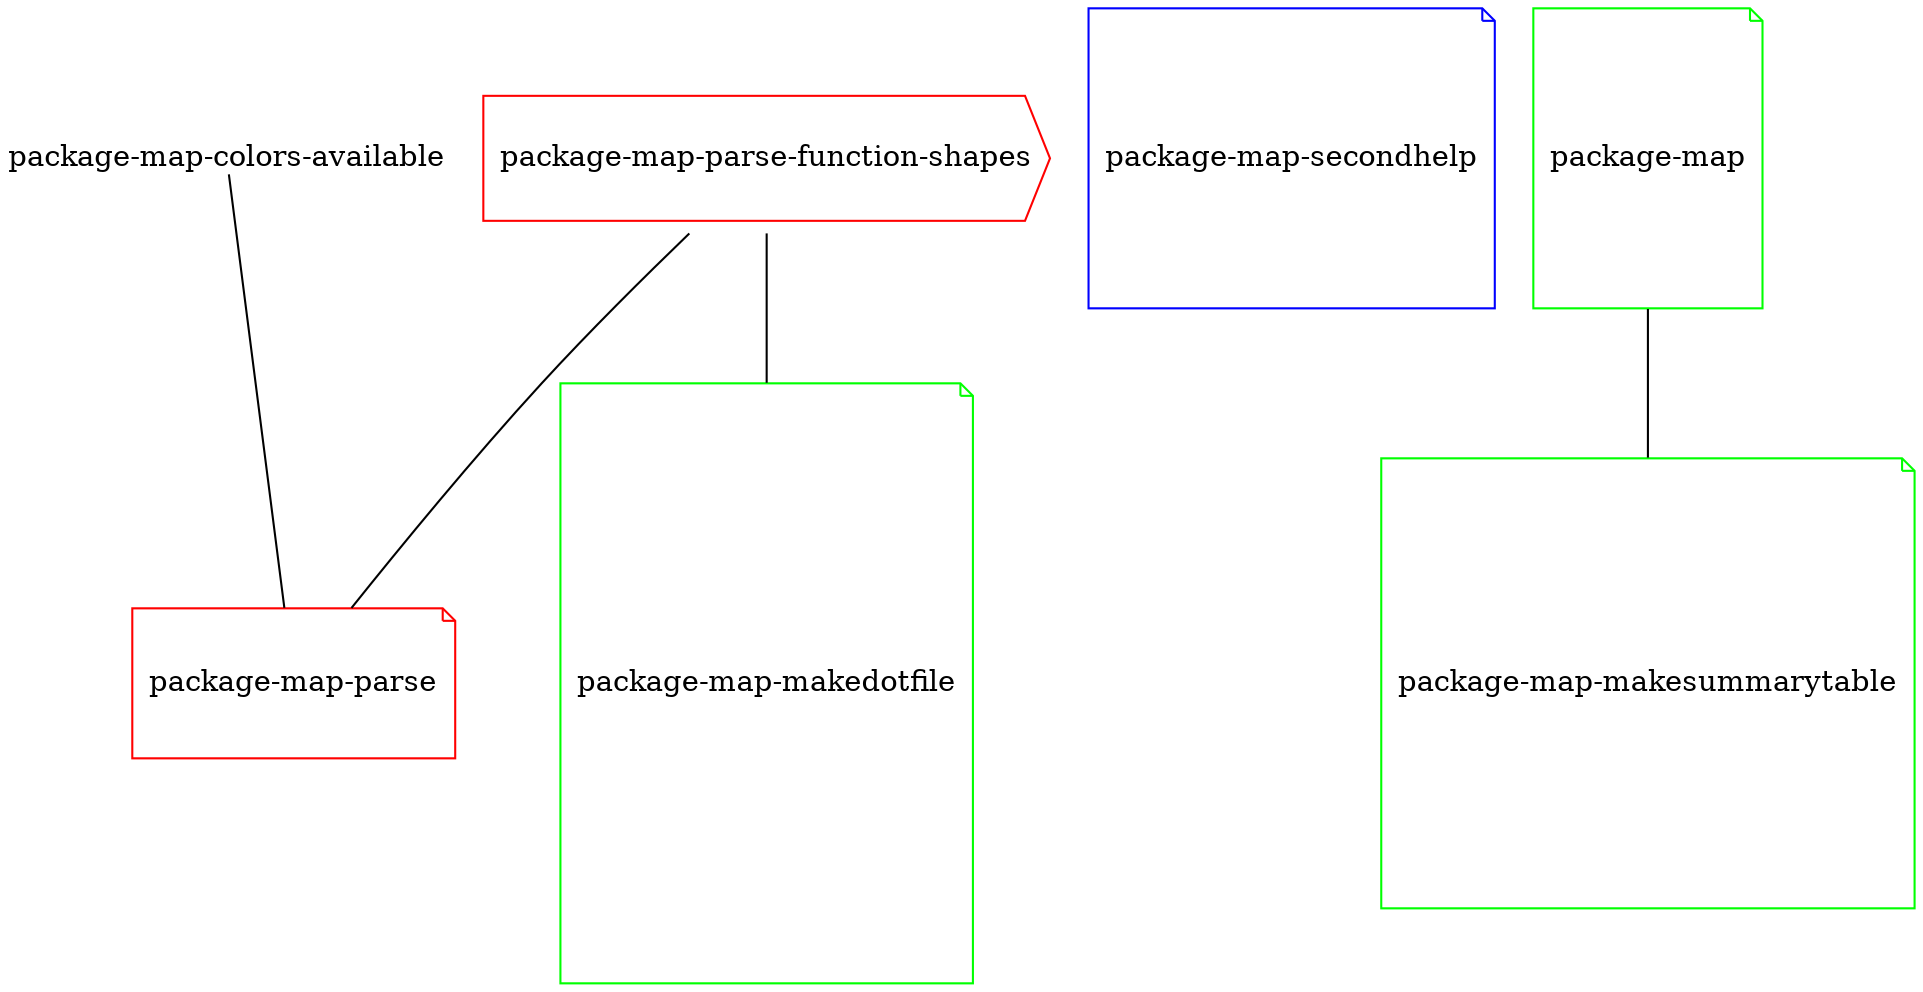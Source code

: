 strict graph {
  "package-map-parse" [height=1,shape=note,color=red]
  "package-map-parse-function-shapes" [height=1,shape=cds,color=red]
  "package-map-parse-function-shapes" -- "package-map-makedotfile"
  "package-map-parse-function-shapes" -- "package-map-parse"
  "package-map-parse" [height=1,shape=tab,color=red]
  "package-map-parse" [height=4,shape=note,color=red]
  "package-map-parse" [height=1,shape=note,color=red]
  "package-map-parse" [height=2,shape=note,color=red]
  "package-map-parse" [height=1,shape=note,color=red]
  "package-map-parse" [height=1,shape=note,color=red]
  "package-map-secondhelp" [height=2,shape=note,color=blue]
  "package-map-secondhelp" [height=2,shape=note,color=blue]
  "package-map-secondhelp" [height=2,shape=note,color=blue]
  "package-map-makesummarytable" [height=3,shape=note,color=green]
  "package-map-colors-available" [height=1,shape=plain,color=green]
  "package-map-colors-available" -- "package-map-parse"
  "package-map" [height=2,shape=note,color=green]
  "package-map" -- "package-map-makesummarytable"
  "package-map" -- "package-map-makesummarytable"
  "package-map-makedotfile" [height=4,shape=note,color=green]
}
